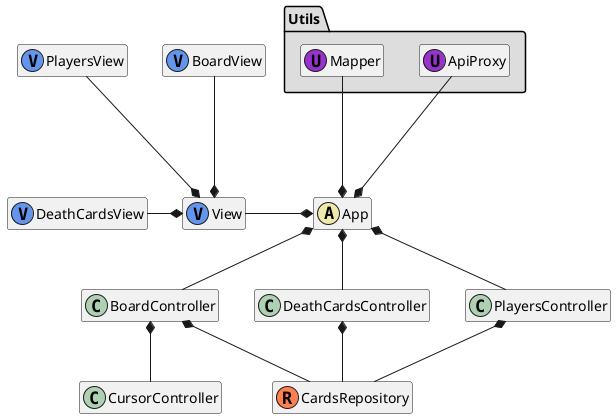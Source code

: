 @startuml frontened-class-diagram

hide empty members

class App << (A, PaleGoldenRod) >>

class View << (V, CornflowerBlue) >>
class BoardView << (V, CornflowerBlue) >>
class DeathCardsView << (V, CornflowerBlue) >>
class PlayersView << (V, CornflowerBlue) >>

class BoardController
class DeathCardsController
class PlayersController
class CursorController

class CardsRepository << (R, Coral) >>


package "Utils" #DDDDDD {
  class ApiProxy << (U, DarkOrchid) >>
  class Mapper << (U, DarkOrchid) >>
}

View *---up BoardView
View *---left DeathCardsView
View *---up PlayersView

App *---left View

App *-- BoardController
App *-- DeathCardsController
App *-- PlayersController

BoardController *-- CursorController

BoardController *-- CardsRepository
DeathCardsController *-- CardsRepository
PlayersController *-- CardsRepository

App *---up ApiProxy
App *---up Mapper

@enduml